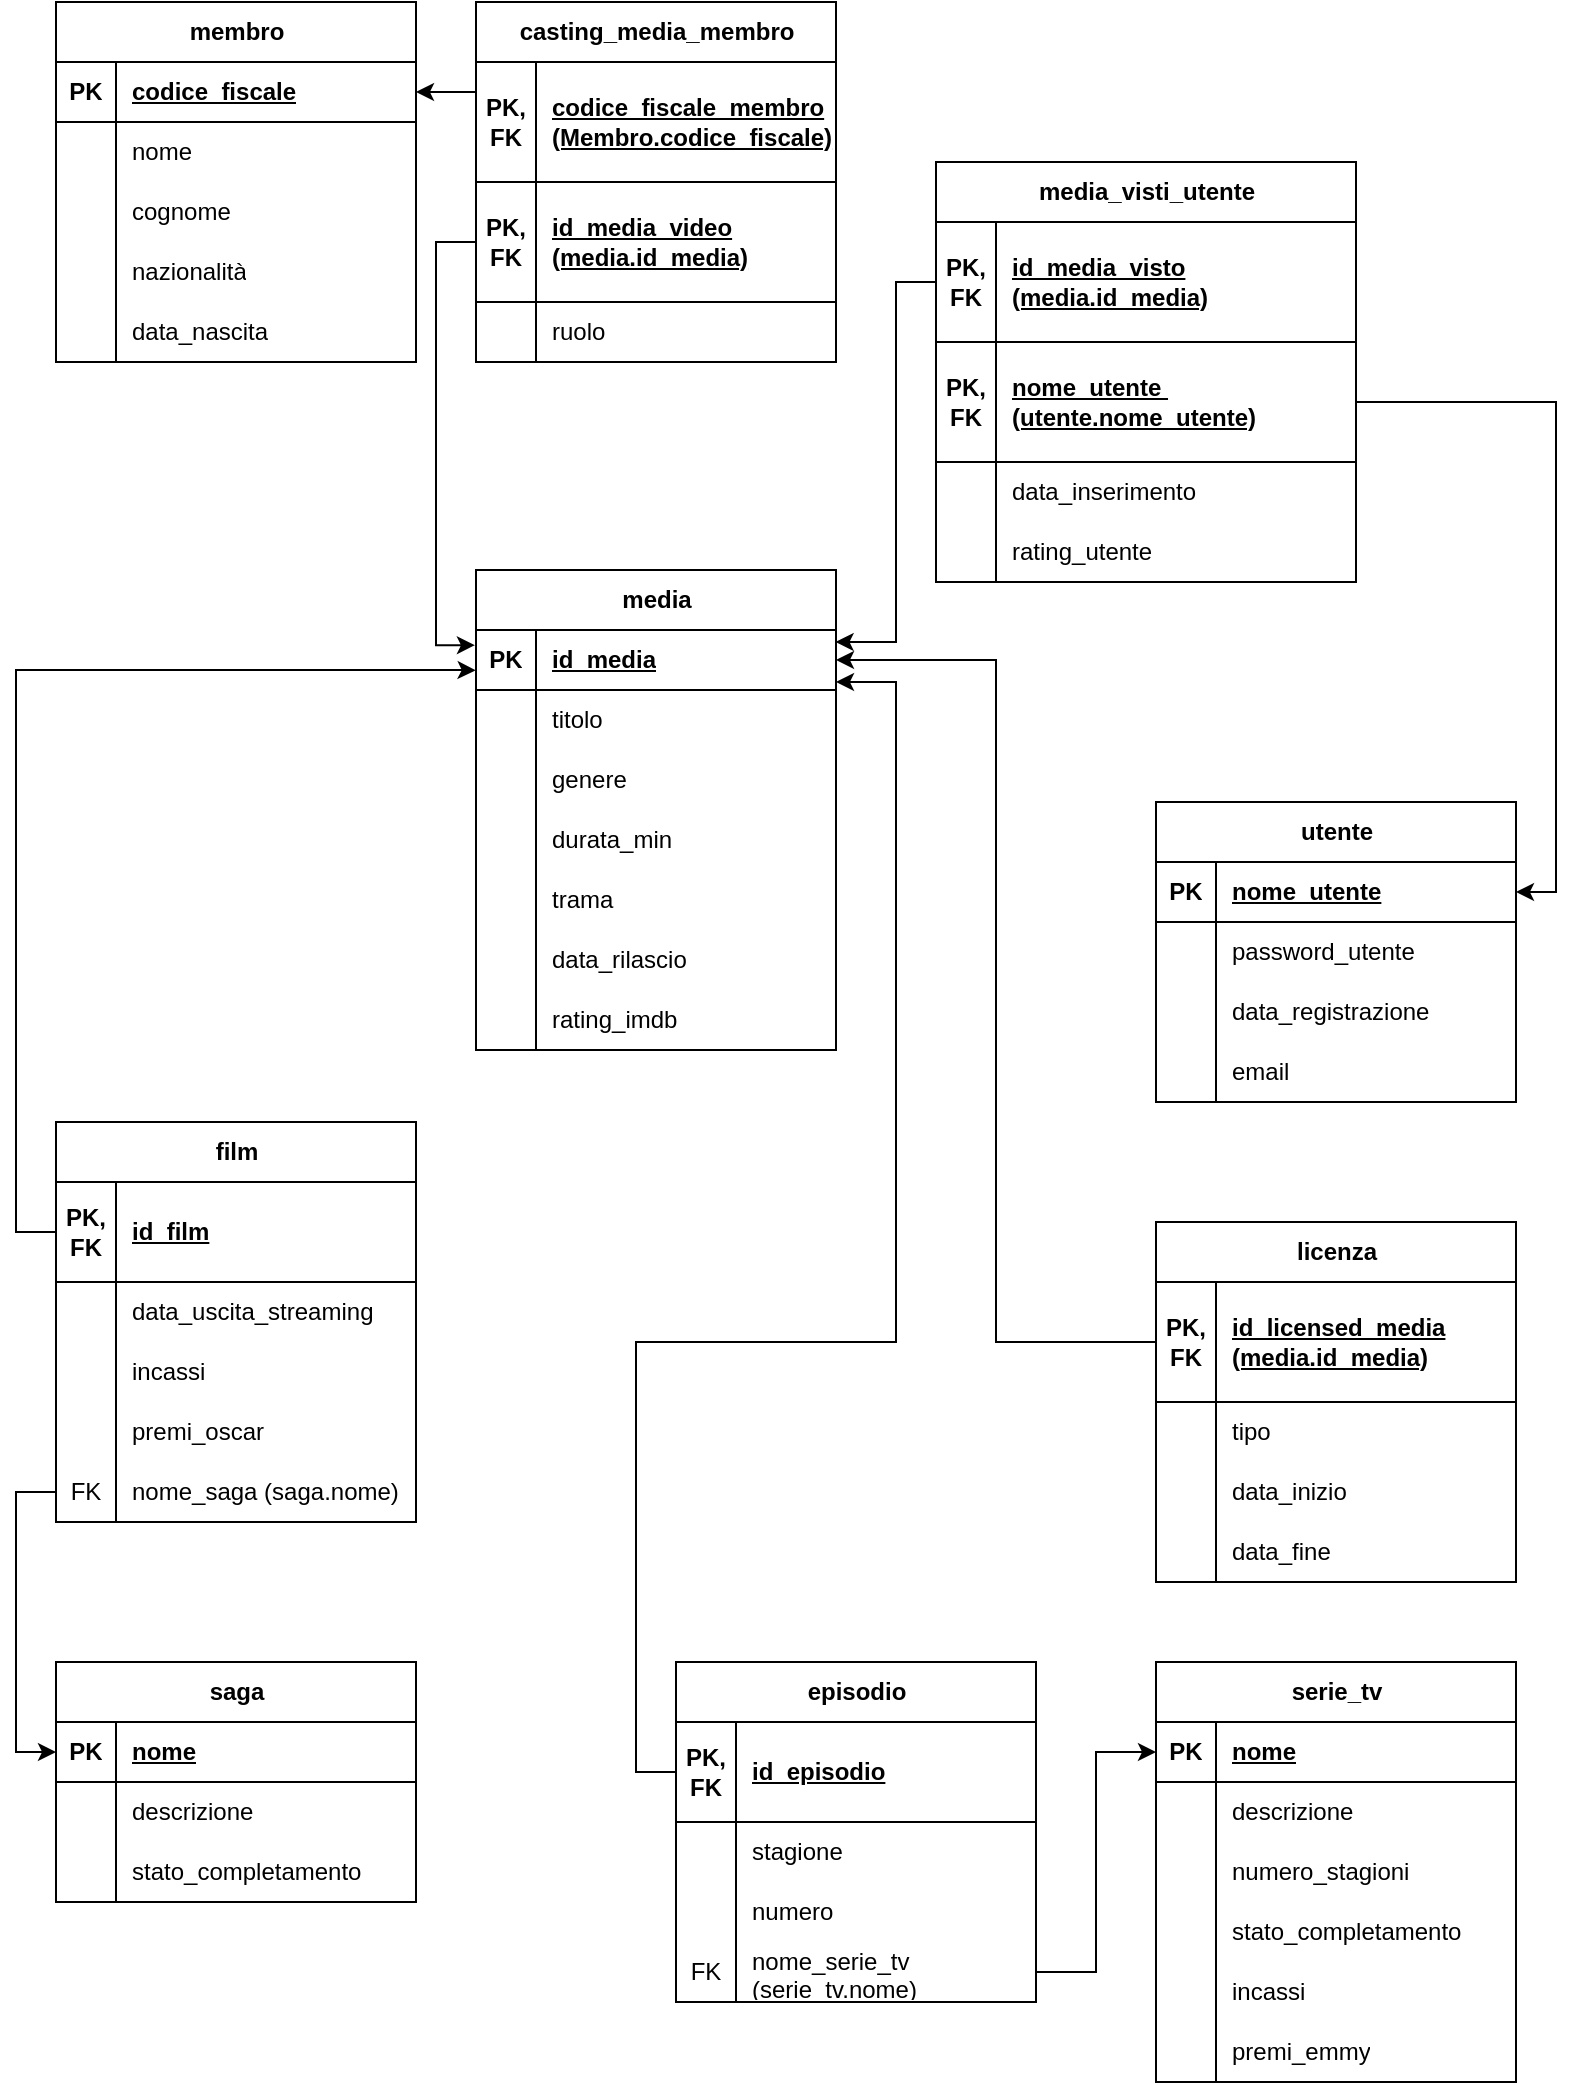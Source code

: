 <mxfile version="27.1.0">
  <diagram name="Pagina-1" id="Is1nwvi72sFFhb8NUbO_">
    <mxGraphModel dx="1599" dy="795" grid="1" gridSize="10" guides="1" tooltips="1" connect="1" arrows="1" fold="1" page="1" pageScale="1" pageWidth="827" pageHeight="1169" math="0" shadow="0">
      <root>
        <mxCell id="0" />
        <mxCell id="1" parent="0" />
        <mxCell id="gFpOx9tcEaJgVIVXLJ1f-7" value="saga" style="shape=table;startSize=30;container=1;collapsible=1;childLayout=tableLayout;fixedRows=1;rowLines=0;fontStyle=1;align=center;resizeLast=1;html=1;" parent="1" vertex="1">
          <mxGeometry x="40" y="840" width="180" height="120" as="geometry" />
        </mxCell>
        <mxCell id="gFpOx9tcEaJgVIVXLJ1f-8" value="" style="shape=tableRow;horizontal=0;startSize=0;swimlaneHead=0;swimlaneBody=0;fillColor=none;collapsible=0;dropTarget=0;points=[[0,0.5],[1,0.5]];portConstraint=eastwest;top=0;left=0;right=0;bottom=1;" parent="gFpOx9tcEaJgVIVXLJ1f-7" vertex="1">
          <mxGeometry y="30" width="180" height="30" as="geometry" />
        </mxCell>
        <mxCell id="gFpOx9tcEaJgVIVXLJ1f-9" value="PK" style="shape=partialRectangle;connectable=0;fillColor=none;top=0;left=0;bottom=0;right=0;fontStyle=1;overflow=hidden;whiteSpace=wrap;html=1;" parent="gFpOx9tcEaJgVIVXLJ1f-8" vertex="1">
          <mxGeometry width="30" height="30" as="geometry">
            <mxRectangle width="30" height="30" as="alternateBounds" />
          </mxGeometry>
        </mxCell>
        <mxCell id="gFpOx9tcEaJgVIVXLJ1f-10" value="nome" style="shape=partialRectangle;connectable=0;fillColor=none;top=0;left=0;bottom=0;right=0;align=left;spacingLeft=6;fontStyle=5;overflow=hidden;whiteSpace=wrap;html=1;" parent="gFpOx9tcEaJgVIVXLJ1f-8" vertex="1">
          <mxGeometry x="30" width="150" height="30" as="geometry">
            <mxRectangle width="150" height="30" as="alternateBounds" />
          </mxGeometry>
        </mxCell>
        <mxCell id="gFpOx9tcEaJgVIVXLJ1f-11" value="" style="shape=tableRow;horizontal=0;startSize=0;swimlaneHead=0;swimlaneBody=0;fillColor=none;collapsible=0;dropTarget=0;points=[[0,0.5],[1,0.5]];portConstraint=eastwest;top=0;left=0;right=0;bottom=0;" parent="gFpOx9tcEaJgVIVXLJ1f-7" vertex="1">
          <mxGeometry y="60" width="180" height="30" as="geometry" />
        </mxCell>
        <mxCell id="gFpOx9tcEaJgVIVXLJ1f-12" value="" style="shape=partialRectangle;connectable=0;fillColor=none;top=0;left=0;bottom=0;right=0;editable=1;overflow=hidden;whiteSpace=wrap;html=1;" parent="gFpOx9tcEaJgVIVXLJ1f-11" vertex="1">
          <mxGeometry width="30" height="30" as="geometry">
            <mxRectangle width="30" height="30" as="alternateBounds" />
          </mxGeometry>
        </mxCell>
        <mxCell id="gFpOx9tcEaJgVIVXLJ1f-13" value="descrizione" style="shape=partialRectangle;connectable=0;fillColor=none;top=0;left=0;bottom=0;right=0;align=left;spacingLeft=6;overflow=hidden;whiteSpace=wrap;html=1;" parent="gFpOx9tcEaJgVIVXLJ1f-11" vertex="1">
          <mxGeometry x="30" width="150" height="30" as="geometry">
            <mxRectangle width="150" height="30" as="alternateBounds" />
          </mxGeometry>
        </mxCell>
        <mxCell id="gFpOx9tcEaJgVIVXLJ1f-14" value="" style="shape=tableRow;horizontal=0;startSize=0;swimlaneHead=0;swimlaneBody=0;fillColor=none;collapsible=0;dropTarget=0;points=[[0,0.5],[1,0.5]];portConstraint=eastwest;top=0;left=0;right=0;bottom=0;" parent="gFpOx9tcEaJgVIVXLJ1f-7" vertex="1">
          <mxGeometry y="90" width="180" height="30" as="geometry" />
        </mxCell>
        <mxCell id="gFpOx9tcEaJgVIVXLJ1f-15" value="" style="shape=partialRectangle;connectable=0;fillColor=none;top=0;left=0;bottom=0;right=0;editable=1;overflow=hidden;whiteSpace=wrap;html=1;" parent="gFpOx9tcEaJgVIVXLJ1f-14" vertex="1">
          <mxGeometry width="30" height="30" as="geometry">
            <mxRectangle width="30" height="30" as="alternateBounds" />
          </mxGeometry>
        </mxCell>
        <mxCell id="gFpOx9tcEaJgVIVXLJ1f-16" value="stato_completamento" style="shape=partialRectangle;connectable=0;fillColor=none;top=0;left=0;bottom=0;right=0;align=left;spacingLeft=6;overflow=hidden;whiteSpace=wrap;html=1;" parent="gFpOx9tcEaJgVIVXLJ1f-14" vertex="1">
          <mxGeometry x="30" width="150" height="30" as="geometry">
            <mxRectangle width="150" height="30" as="alternateBounds" />
          </mxGeometry>
        </mxCell>
        <mxCell id="gFpOx9tcEaJgVIVXLJ1f-26" value="serie_tv" style="shape=table;startSize=30;container=1;collapsible=1;childLayout=tableLayout;fixedRows=1;rowLines=0;fontStyle=1;align=center;resizeLast=1;html=1;" parent="1" vertex="1">
          <mxGeometry x="590" y="840" width="180" height="210" as="geometry" />
        </mxCell>
        <mxCell id="gFpOx9tcEaJgVIVXLJ1f-27" value="" style="shape=tableRow;horizontal=0;startSize=0;swimlaneHead=0;swimlaneBody=0;fillColor=none;collapsible=0;dropTarget=0;points=[[0,0.5],[1,0.5]];portConstraint=eastwest;top=0;left=0;right=0;bottom=1;" parent="gFpOx9tcEaJgVIVXLJ1f-26" vertex="1">
          <mxGeometry y="30" width="180" height="30" as="geometry" />
        </mxCell>
        <mxCell id="gFpOx9tcEaJgVIVXLJ1f-28" value="PK" style="shape=partialRectangle;connectable=0;fillColor=none;top=0;left=0;bottom=0;right=0;fontStyle=1;overflow=hidden;whiteSpace=wrap;html=1;" parent="gFpOx9tcEaJgVIVXLJ1f-27" vertex="1">
          <mxGeometry width="30" height="30" as="geometry">
            <mxRectangle width="30" height="30" as="alternateBounds" />
          </mxGeometry>
        </mxCell>
        <mxCell id="gFpOx9tcEaJgVIVXLJ1f-29" value="nome" style="shape=partialRectangle;connectable=0;fillColor=none;top=0;left=0;bottom=0;right=0;align=left;spacingLeft=6;fontStyle=5;overflow=hidden;whiteSpace=wrap;html=1;" parent="gFpOx9tcEaJgVIVXLJ1f-27" vertex="1">
          <mxGeometry x="30" width="150" height="30" as="geometry">
            <mxRectangle width="150" height="30" as="alternateBounds" />
          </mxGeometry>
        </mxCell>
        <mxCell id="gFpOx9tcEaJgVIVXLJ1f-30" value="" style="shape=tableRow;horizontal=0;startSize=0;swimlaneHead=0;swimlaneBody=0;fillColor=none;collapsible=0;dropTarget=0;points=[[0,0.5],[1,0.5]];portConstraint=eastwest;top=0;left=0;right=0;bottom=0;" parent="gFpOx9tcEaJgVIVXLJ1f-26" vertex="1">
          <mxGeometry y="60" width="180" height="30" as="geometry" />
        </mxCell>
        <mxCell id="gFpOx9tcEaJgVIVXLJ1f-31" value="" style="shape=partialRectangle;connectable=0;fillColor=none;top=0;left=0;bottom=0;right=0;editable=1;overflow=hidden;whiteSpace=wrap;html=1;" parent="gFpOx9tcEaJgVIVXLJ1f-30" vertex="1">
          <mxGeometry width="30" height="30" as="geometry">
            <mxRectangle width="30" height="30" as="alternateBounds" />
          </mxGeometry>
        </mxCell>
        <mxCell id="gFpOx9tcEaJgVIVXLJ1f-32" value="descrizione" style="shape=partialRectangle;connectable=0;fillColor=none;top=0;left=0;bottom=0;right=0;align=left;spacingLeft=6;overflow=hidden;whiteSpace=wrap;html=1;" parent="gFpOx9tcEaJgVIVXLJ1f-30" vertex="1">
          <mxGeometry x="30" width="150" height="30" as="geometry">
            <mxRectangle width="150" height="30" as="alternateBounds" />
          </mxGeometry>
        </mxCell>
        <mxCell id="gFpOx9tcEaJgVIVXLJ1f-33" value="" style="shape=tableRow;horizontal=0;startSize=0;swimlaneHead=0;swimlaneBody=0;fillColor=none;collapsible=0;dropTarget=0;points=[[0,0.5],[1,0.5]];portConstraint=eastwest;top=0;left=0;right=0;bottom=0;" parent="gFpOx9tcEaJgVIVXLJ1f-26" vertex="1">
          <mxGeometry y="90" width="180" height="30" as="geometry" />
        </mxCell>
        <mxCell id="gFpOx9tcEaJgVIVXLJ1f-34" value="" style="shape=partialRectangle;connectable=0;fillColor=none;top=0;left=0;bottom=0;right=0;editable=1;overflow=hidden;whiteSpace=wrap;html=1;" parent="gFpOx9tcEaJgVIVXLJ1f-33" vertex="1">
          <mxGeometry width="30" height="30" as="geometry">
            <mxRectangle width="30" height="30" as="alternateBounds" />
          </mxGeometry>
        </mxCell>
        <mxCell id="gFpOx9tcEaJgVIVXLJ1f-35" value="numero_stagioni" style="shape=partialRectangle;connectable=0;fillColor=none;top=0;left=0;bottom=0;right=0;align=left;spacingLeft=6;overflow=hidden;whiteSpace=wrap;html=1;" parent="gFpOx9tcEaJgVIVXLJ1f-33" vertex="1">
          <mxGeometry x="30" width="150" height="30" as="geometry">
            <mxRectangle width="150" height="30" as="alternateBounds" />
          </mxGeometry>
        </mxCell>
        <mxCell id="gFpOx9tcEaJgVIVXLJ1f-36" value="" style="shape=tableRow;horizontal=0;startSize=0;swimlaneHead=0;swimlaneBody=0;fillColor=none;collapsible=0;dropTarget=0;points=[[0,0.5],[1,0.5]];portConstraint=eastwest;top=0;left=0;right=0;bottom=0;" parent="gFpOx9tcEaJgVIVXLJ1f-26" vertex="1">
          <mxGeometry y="120" width="180" height="30" as="geometry" />
        </mxCell>
        <mxCell id="gFpOx9tcEaJgVIVXLJ1f-37" value="" style="shape=partialRectangle;connectable=0;fillColor=none;top=0;left=0;bottom=0;right=0;editable=1;overflow=hidden;whiteSpace=wrap;html=1;" parent="gFpOx9tcEaJgVIVXLJ1f-36" vertex="1">
          <mxGeometry width="30" height="30" as="geometry">
            <mxRectangle width="30" height="30" as="alternateBounds" />
          </mxGeometry>
        </mxCell>
        <mxCell id="gFpOx9tcEaJgVIVXLJ1f-38" value="stato_completamento" style="shape=partialRectangle;connectable=0;fillColor=none;top=0;left=0;bottom=0;right=0;align=left;spacingLeft=6;overflow=hidden;whiteSpace=wrap;html=1;" parent="gFpOx9tcEaJgVIVXLJ1f-36" vertex="1">
          <mxGeometry x="30" width="150" height="30" as="geometry">
            <mxRectangle width="150" height="30" as="alternateBounds" />
          </mxGeometry>
        </mxCell>
        <mxCell id="gFpOx9tcEaJgVIVXLJ1f-42" value="" style="shape=tableRow;horizontal=0;startSize=0;swimlaneHead=0;swimlaneBody=0;fillColor=none;collapsible=0;dropTarget=0;points=[[0,0.5],[1,0.5]];portConstraint=eastwest;top=0;left=0;right=0;bottom=0;" parent="gFpOx9tcEaJgVIVXLJ1f-26" vertex="1">
          <mxGeometry y="150" width="180" height="30" as="geometry" />
        </mxCell>
        <mxCell id="gFpOx9tcEaJgVIVXLJ1f-43" value="" style="shape=partialRectangle;connectable=0;fillColor=none;top=0;left=0;bottom=0;right=0;editable=1;overflow=hidden;whiteSpace=wrap;html=1;" parent="gFpOx9tcEaJgVIVXLJ1f-42" vertex="1">
          <mxGeometry width="30" height="30" as="geometry">
            <mxRectangle width="30" height="30" as="alternateBounds" />
          </mxGeometry>
        </mxCell>
        <mxCell id="gFpOx9tcEaJgVIVXLJ1f-44" value="incassi" style="shape=partialRectangle;connectable=0;fillColor=none;top=0;left=0;bottom=0;right=0;align=left;spacingLeft=6;overflow=hidden;whiteSpace=wrap;html=1;" parent="gFpOx9tcEaJgVIVXLJ1f-42" vertex="1">
          <mxGeometry x="30" width="150" height="30" as="geometry">
            <mxRectangle width="150" height="30" as="alternateBounds" />
          </mxGeometry>
        </mxCell>
        <mxCell id="gFpOx9tcEaJgVIVXLJ1f-45" value="" style="shape=tableRow;horizontal=0;startSize=0;swimlaneHead=0;swimlaneBody=0;fillColor=none;collapsible=0;dropTarget=0;points=[[0,0.5],[1,0.5]];portConstraint=eastwest;top=0;left=0;right=0;bottom=0;" parent="gFpOx9tcEaJgVIVXLJ1f-26" vertex="1">
          <mxGeometry y="180" width="180" height="30" as="geometry" />
        </mxCell>
        <mxCell id="gFpOx9tcEaJgVIVXLJ1f-46" value="" style="shape=partialRectangle;connectable=0;fillColor=none;top=0;left=0;bottom=0;right=0;editable=1;overflow=hidden;whiteSpace=wrap;html=1;" parent="gFpOx9tcEaJgVIVXLJ1f-45" vertex="1">
          <mxGeometry width="30" height="30" as="geometry">
            <mxRectangle width="30" height="30" as="alternateBounds" />
          </mxGeometry>
        </mxCell>
        <mxCell id="gFpOx9tcEaJgVIVXLJ1f-47" value="premi_emmy" style="shape=partialRectangle;connectable=0;fillColor=none;top=0;left=0;bottom=0;right=0;align=left;spacingLeft=6;overflow=hidden;whiteSpace=wrap;html=1;" parent="gFpOx9tcEaJgVIVXLJ1f-45" vertex="1">
          <mxGeometry x="30" width="150" height="30" as="geometry">
            <mxRectangle width="150" height="30" as="alternateBounds" />
          </mxGeometry>
        </mxCell>
        <mxCell id="gFpOx9tcEaJgVIVXLJ1f-48" value="film" style="shape=table;startSize=30;container=1;collapsible=1;childLayout=tableLayout;fixedRows=1;rowLines=0;fontStyle=1;align=center;resizeLast=1;html=1;" parent="1" vertex="1">
          <mxGeometry x="40" y="570" width="180" height="200" as="geometry" />
        </mxCell>
        <mxCell id="gFpOx9tcEaJgVIVXLJ1f-49" value="" style="shape=tableRow;horizontal=0;startSize=0;swimlaneHead=0;swimlaneBody=0;fillColor=none;collapsible=0;dropTarget=0;points=[[0,0.5],[1,0.5]];portConstraint=eastwest;top=0;left=0;right=0;bottom=1;" parent="gFpOx9tcEaJgVIVXLJ1f-48" vertex="1">
          <mxGeometry y="30" width="180" height="50" as="geometry" />
        </mxCell>
        <mxCell id="gFpOx9tcEaJgVIVXLJ1f-50" value="&lt;div&gt;PK,&lt;/div&gt;&lt;div&gt;FK&lt;/div&gt;" style="shape=partialRectangle;connectable=0;fillColor=none;top=0;left=0;bottom=0;right=0;fontStyle=1;overflow=hidden;whiteSpace=wrap;html=1;" parent="gFpOx9tcEaJgVIVXLJ1f-49" vertex="1">
          <mxGeometry width="30" height="50" as="geometry">
            <mxRectangle width="30" height="50" as="alternateBounds" />
          </mxGeometry>
        </mxCell>
        <mxCell id="gFpOx9tcEaJgVIVXLJ1f-51" value="id_film" style="shape=partialRectangle;connectable=0;fillColor=none;top=0;left=0;bottom=0;right=0;align=left;spacingLeft=6;fontStyle=5;overflow=hidden;whiteSpace=wrap;html=1;" parent="gFpOx9tcEaJgVIVXLJ1f-49" vertex="1">
          <mxGeometry x="30" width="150" height="50" as="geometry">
            <mxRectangle width="150" height="50" as="alternateBounds" />
          </mxGeometry>
        </mxCell>
        <mxCell id="gFpOx9tcEaJgVIVXLJ1f-70" value="" style="shape=tableRow;horizontal=0;startSize=0;swimlaneHead=0;swimlaneBody=0;fillColor=none;collapsible=0;dropTarget=0;points=[[0,0.5],[1,0.5]];portConstraint=eastwest;top=0;left=0;right=0;bottom=0;" parent="gFpOx9tcEaJgVIVXLJ1f-48" vertex="1">
          <mxGeometry y="80" width="180" height="30" as="geometry" />
        </mxCell>
        <mxCell id="gFpOx9tcEaJgVIVXLJ1f-71" value="" style="shape=partialRectangle;connectable=0;fillColor=none;top=0;left=0;bottom=0;right=0;editable=1;overflow=hidden;whiteSpace=wrap;html=1;" parent="gFpOx9tcEaJgVIVXLJ1f-70" vertex="1">
          <mxGeometry width="30" height="30" as="geometry">
            <mxRectangle width="30" height="30" as="alternateBounds" />
          </mxGeometry>
        </mxCell>
        <mxCell id="gFpOx9tcEaJgVIVXLJ1f-72" value="data_uscita_streaming" style="shape=partialRectangle;connectable=0;fillColor=none;top=0;left=0;bottom=0;right=0;align=left;spacingLeft=6;overflow=hidden;whiteSpace=wrap;html=1;" parent="gFpOx9tcEaJgVIVXLJ1f-70" vertex="1">
          <mxGeometry x="30" width="150" height="30" as="geometry">
            <mxRectangle width="150" height="30" as="alternateBounds" />
          </mxGeometry>
        </mxCell>
        <mxCell id="gFpOx9tcEaJgVIVXLJ1f-73" value="" style="shape=tableRow;horizontal=0;startSize=0;swimlaneHead=0;swimlaneBody=0;fillColor=none;collapsible=0;dropTarget=0;points=[[0,0.5],[1,0.5]];portConstraint=eastwest;top=0;left=0;right=0;bottom=0;" parent="gFpOx9tcEaJgVIVXLJ1f-48" vertex="1">
          <mxGeometry y="110" width="180" height="30" as="geometry" />
        </mxCell>
        <mxCell id="gFpOx9tcEaJgVIVXLJ1f-74" value="" style="shape=partialRectangle;connectable=0;fillColor=none;top=0;left=0;bottom=0;right=0;editable=1;overflow=hidden;whiteSpace=wrap;html=1;" parent="gFpOx9tcEaJgVIVXLJ1f-73" vertex="1">
          <mxGeometry width="30" height="30" as="geometry">
            <mxRectangle width="30" height="30" as="alternateBounds" />
          </mxGeometry>
        </mxCell>
        <mxCell id="gFpOx9tcEaJgVIVXLJ1f-75" value="incassi" style="shape=partialRectangle;connectable=0;fillColor=none;top=0;left=0;bottom=0;right=0;align=left;spacingLeft=6;overflow=hidden;whiteSpace=wrap;html=1;" parent="gFpOx9tcEaJgVIVXLJ1f-73" vertex="1">
          <mxGeometry x="30" width="150" height="30" as="geometry">
            <mxRectangle width="150" height="30" as="alternateBounds" />
          </mxGeometry>
        </mxCell>
        <mxCell id="gFpOx9tcEaJgVIVXLJ1f-76" value="" style="shape=tableRow;horizontal=0;startSize=0;swimlaneHead=0;swimlaneBody=0;fillColor=none;collapsible=0;dropTarget=0;points=[[0,0.5],[1,0.5]];portConstraint=eastwest;top=0;left=0;right=0;bottom=0;" parent="gFpOx9tcEaJgVIVXLJ1f-48" vertex="1">
          <mxGeometry y="140" width="180" height="30" as="geometry" />
        </mxCell>
        <mxCell id="gFpOx9tcEaJgVIVXLJ1f-77" value="" style="shape=partialRectangle;connectable=0;fillColor=none;top=0;left=0;bottom=0;right=0;editable=1;overflow=hidden;whiteSpace=wrap;html=1;" parent="gFpOx9tcEaJgVIVXLJ1f-76" vertex="1">
          <mxGeometry width="30" height="30" as="geometry">
            <mxRectangle width="30" height="30" as="alternateBounds" />
          </mxGeometry>
        </mxCell>
        <mxCell id="gFpOx9tcEaJgVIVXLJ1f-78" value="premi_oscar" style="shape=partialRectangle;connectable=0;fillColor=none;top=0;left=0;bottom=0;right=0;align=left;spacingLeft=6;overflow=hidden;whiteSpace=wrap;html=1;" parent="gFpOx9tcEaJgVIVXLJ1f-76" vertex="1">
          <mxGeometry x="30" width="150" height="30" as="geometry">
            <mxRectangle width="150" height="30" as="alternateBounds" />
          </mxGeometry>
        </mxCell>
        <mxCell id="gFpOx9tcEaJgVIVXLJ1f-143" style="shape=tableRow;horizontal=0;startSize=0;swimlaneHead=0;swimlaneBody=0;fillColor=none;collapsible=0;dropTarget=0;points=[[0,0.5],[1,0.5]];portConstraint=eastwest;top=0;left=0;right=0;bottom=0;" parent="gFpOx9tcEaJgVIVXLJ1f-48" vertex="1">
          <mxGeometry y="170" width="180" height="30" as="geometry" />
        </mxCell>
        <mxCell id="gFpOx9tcEaJgVIVXLJ1f-144" value="FK" style="shape=partialRectangle;connectable=0;fillColor=none;top=0;left=0;bottom=0;right=0;editable=1;overflow=hidden;whiteSpace=wrap;html=1;" parent="gFpOx9tcEaJgVIVXLJ1f-143" vertex="1">
          <mxGeometry width="30" height="30" as="geometry">
            <mxRectangle width="30" height="30" as="alternateBounds" />
          </mxGeometry>
        </mxCell>
        <mxCell id="gFpOx9tcEaJgVIVXLJ1f-145" value="nome_saga (saga.nome)" style="shape=partialRectangle;connectable=0;fillColor=none;top=0;left=0;bottom=0;right=0;align=left;spacingLeft=6;overflow=hidden;whiteSpace=wrap;html=1;" parent="gFpOx9tcEaJgVIVXLJ1f-143" vertex="1">
          <mxGeometry x="30" width="150" height="30" as="geometry">
            <mxRectangle width="150" height="30" as="alternateBounds" />
          </mxGeometry>
        </mxCell>
        <mxCell id="gFpOx9tcEaJgVIVXLJ1f-79" value="episodio" style="shape=table;startSize=30;container=1;collapsible=1;childLayout=tableLayout;fixedRows=1;rowLines=0;fontStyle=1;align=center;resizeLast=1;html=1;" parent="1" vertex="1">
          <mxGeometry x="350" y="840" width="180" height="170" as="geometry" />
        </mxCell>
        <mxCell id="gFpOx9tcEaJgVIVXLJ1f-80" value="" style="shape=tableRow;horizontal=0;startSize=0;swimlaneHead=0;swimlaneBody=0;fillColor=none;collapsible=0;dropTarget=0;points=[[0,0.5],[1,0.5]];portConstraint=eastwest;top=0;left=0;right=0;bottom=1;" parent="gFpOx9tcEaJgVIVXLJ1f-79" vertex="1">
          <mxGeometry y="30" width="180" height="50" as="geometry" />
        </mxCell>
        <mxCell id="gFpOx9tcEaJgVIVXLJ1f-81" value="&lt;div&gt;PK,&lt;/div&gt;&lt;div&gt;FK&lt;/div&gt;" style="shape=partialRectangle;connectable=0;fillColor=none;top=0;left=0;bottom=0;right=0;fontStyle=1;overflow=hidden;whiteSpace=wrap;html=1;" parent="gFpOx9tcEaJgVIVXLJ1f-80" vertex="1">
          <mxGeometry width="30" height="50" as="geometry">
            <mxRectangle width="30" height="50" as="alternateBounds" />
          </mxGeometry>
        </mxCell>
        <mxCell id="gFpOx9tcEaJgVIVXLJ1f-82" value="id_episodio" style="shape=partialRectangle;connectable=0;fillColor=none;top=0;left=0;bottom=0;right=0;align=left;spacingLeft=6;fontStyle=5;overflow=hidden;whiteSpace=wrap;html=1;" parent="gFpOx9tcEaJgVIVXLJ1f-80" vertex="1">
          <mxGeometry x="30" width="150" height="50" as="geometry">
            <mxRectangle width="150" height="50" as="alternateBounds" />
          </mxGeometry>
        </mxCell>
        <mxCell id="gFpOx9tcEaJgVIVXLJ1f-101" value="" style="shape=tableRow;horizontal=0;startSize=0;swimlaneHead=0;swimlaneBody=0;fillColor=none;collapsible=0;dropTarget=0;points=[[0,0.5],[1,0.5]];portConstraint=eastwest;top=0;left=0;right=0;bottom=0;" parent="gFpOx9tcEaJgVIVXLJ1f-79" vertex="1">
          <mxGeometry y="80" width="180" height="30" as="geometry" />
        </mxCell>
        <mxCell id="gFpOx9tcEaJgVIVXLJ1f-102" value="" style="shape=partialRectangle;connectable=0;fillColor=none;top=0;left=0;bottom=0;right=0;editable=1;overflow=hidden;whiteSpace=wrap;html=1;" parent="gFpOx9tcEaJgVIVXLJ1f-101" vertex="1">
          <mxGeometry width="30" height="30" as="geometry">
            <mxRectangle width="30" height="30" as="alternateBounds" />
          </mxGeometry>
        </mxCell>
        <mxCell id="gFpOx9tcEaJgVIVXLJ1f-103" value="stagione" style="shape=partialRectangle;connectable=0;fillColor=none;top=0;left=0;bottom=0;right=0;align=left;spacingLeft=6;overflow=hidden;whiteSpace=wrap;html=1;" parent="gFpOx9tcEaJgVIVXLJ1f-101" vertex="1">
          <mxGeometry x="30" width="150" height="30" as="geometry">
            <mxRectangle width="150" height="30" as="alternateBounds" />
          </mxGeometry>
        </mxCell>
        <mxCell id="gFpOx9tcEaJgVIVXLJ1f-104" value="" style="shape=tableRow;horizontal=0;startSize=0;swimlaneHead=0;swimlaneBody=0;fillColor=none;collapsible=0;dropTarget=0;points=[[0,0.5],[1,0.5]];portConstraint=eastwest;top=0;left=0;right=0;bottom=0;" parent="gFpOx9tcEaJgVIVXLJ1f-79" vertex="1">
          <mxGeometry y="110" width="180" height="30" as="geometry" />
        </mxCell>
        <mxCell id="gFpOx9tcEaJgVIVXLJ1f-105" value="" style="shape=partialRectangle;connectable=0;fillColor=none;top=0;left=0;bottom=0;right=0;editable=1;overflow=hidden;whiteSpace=wrap;html=1;" parent="gFpOx9tcEaJgVIVXLJ1f-104" vertex="1">
          <mxGeometry width="30" height="30" as="geometry">
            <mxRectangle width="30" height="30" as="alternateBounds" />
          </mxGeometry>
        </mxCell>
        <mxCell id="gFpOx9tcEaJgVIVXLJ1f-106" value="numero" style="shape=partialRectangle;connectable=0;fillColor=none;top=0;left=0;bottom=0;right=0;align=left;spacingLeft=6;overflow=hidden;whiteSpace=wrap;html=1;" parent="gFpOx9tcEaJgVIVXLJ1f-104" vertex="1">
          <mxGeometry x="30" width="150" height="30" as="geometry">
            <mxRectangle width="150" height="30" as="alternateBounds" />
          </mxGeometry>
        </mxCell>
        <mxCell id="gFpOx9tcEaJgVIVXLJ1f-107" value="" style="shape=tableRow;horizontal=0;startSize=0;swimlaneHead=0;swimlaneBody=0;fillColor=none;collapsible=0;dropTarget=0;points=[[0,0.5],[1,0.5]];portConstraint=eastwest;top=0;left=0;right=0;bottom=0;" parent="gFpOx9tcEaJgVIVXLJ1f-79" vertex="1">
          <mxGeometry y="140" width="180" height="30" as="geometry" />
        </mxCell>
        <mxCell id="gFpOx9tcEaJgVIVXLJ1f-108" value="FK" style="shape=partialRectangle;connectable=0;fillColor=none;top=0;left=0;bottom=0;right=0;editable=1;overflow=hidden;whiteSpace=wrap;html=1;" parent="gFpOx9tcEaJgVIVXLJ1f-107" vertex="1">
          <mxGeometry width="30" height="30" as="geometry">
            <mxRectangle width="30" height="30" as="alternateBounds" />
          </mxGeometry>
        </mxCell>
        <mxCell id="gFpOx9tcEaJgVIVXLJ1f-109" value="nome_serie_tv (serie_tv.nome)" style="shape=partialRectangle;connectable=0;fillColor=none;top=0;left=0;bottom=0;right=0;align=left;spacingLeft=6;overflow=hidden;whiteSpace=wrap;html=1;" parent="gFpOx9tcEaJgVIVXLJ1f-107" vertex="1">
          <mxGeometry x="30" width="150" height="30" as="geometry">
            <mxRectangle width="150" height="30" as="alternateBounds" />
          </mxGeometry>
        </mxCell>
        <mxCell id="gFpOx9tcEaJgVIVXLJ1f-146" value="membro" style="shape=table;startSize=30;container=1;collapsible=1;childLayout=tableLayout;fixedRows=1;rowLines=0;fontStyle=1;align=center;resizeLast=1;html=1;" parent="1" vertex="1">
          <mxGeometry x="40" y="10" width="180" height="180" as="geometry" />
        </mxCell>
        <mxCell id="gFpOx9tcEaJgVIVXLJ1f-147" value="" style="shape=tableRow;horizontal=0;startSize=0;swimlaneHead=0;swimlaneBody=0;fillColor=none;collapsible=0;dropTarget=0;points=[[0,0.5],[1,0.5]];portConstraint=eastwest;top=0;left=0;right=0;bottom=1;" parent="gFpOx9tcEaJgVIVXLJ1f-146" vertex="1">
          <mxGeometry y="30" width="180" height="30" as="geometry" />
        </mxCell>
        <mxCell id="gFpOx9tcEaJgVIVXLJ1f-148" value="PK" style="shape=partialRectangle;connectable=0;fillColor=none;top=0;left=0;bottom=0;right=0;fontStyle=1;overflow=hidden;whiteSpace=wrap;html=1;" parent="gFpOx9tcEaJgVIVXLJ1f-147" vertex="1">
          <mxGeometry width="30" height="30" as="geometry">
            <mxRectangle width="30" height="30" as="alternateBounds" />
          </mxGeometry>
        </mxCell>
        <mxCell id="gFpOx9tcEaJgVIVXLJ1f-149" value="codice_fiscale" style="shape=partialRectangle;connectable=0;fillColor=none;top=0;left=0;bottom=0;right=0;align=left;spacingLeft=6;fontStyle=5;overflow=hidden;whiteSpace=wrap;html=1;" parent="gFpOx9tcEaJgVIVXLJ1f-147" vertex="1">
          <mxGeometry x="30" width="150" height="30" as="geometry">
            <mxRectangle width="150" height="30" as="alternateBounds" />
          </mxGeometry>
        </mxCell>
        <mxCell id="gFpOx9tcEaJgVIVXLJ1f-150" value="" style="shape=tableRow;horizontal=0;startSize=0;swimlaneHead=0;swimlaneBody=0;fillColor=none;collapsible=0;dropTarget=0;points=[[0,0.5],[1,0.5]];portConstraint=eastwest;top=0;left=0;right=0;bottom=0;" parent="gFpOx9tcEaJgVIVXLJ1f-146" vertex="1">
          <mxGeometry y="60" width="180" height="30" as="geometry" />
        </mxCell>
        <mxCell id="gFpOx9tcEaJgVIVXLJ1f-151" value="" style="shape=partialRectangle;connectable=0;fillColor=none;top=0;left=0;bottom=0;right=0;editable=1;overflow=hidden;whiteSpace=wrap;html=1;" parent="gFpOx9tcEaJgVIVXLJ1f-150" vertex="1">
          <mxGeometry width="30" height="30" as="geometry">
            <mxRectangle width="30" height="30" as="alternateBounds" />
          </mxGeometry>
        </mxCell>
        <mxCell id="gFpOx9tcEaJgVIVXLJ1f-152" value="nome" style="shape=partialRectangle;connectable=0;fillColor=none;top=0;left=0;bottom=0;right=0;align=left;spacingLeft=6;overflow=hidden;whiteSpace=wrap;html=1;" parent="gFpOx9tcEaJgVIVXLJ1f-150" vertex="1">
          <mxGeometry x="30" width="150" height="30" as="geometry">
            <mxRectangle width="150" height="30" as="alternateBounds" />
          </mxGeometry>
        </mxCell>
        <mxCell id="gFpOx9tcEaJgVIVXLJ1f-153" value="" style="shape=tableRow;horizontal=0;startSize=0;swimlaneHead=0;swimlaneBody=0;fillColor=none;collapsible=0;dropTarget=0;points=[[0,0.5],[1,0.5]];portConstraint=eastwest;top=0;left=0;right=0;bottom=0;" parent="gFpOx9tcEaJgVIVXLJ1f-146" vertex="1">
          <mxGeometry y="90" width="180" height="30" as="geometry" />
        </mxCell>
        <mxCell id="gFpOx9tcEaJgVIVXLJ1f-154" value="" style="shape=partialRectangle;connectable=0;fillColor=none;top=0;left=0;bottom=0;right=0;editable=1;overflow=hidden;whiteSpace=wrap;html=1;" parent="gFpOx9tcEaJgVIVXLJ1f-153" vertex="1">
          <mxGeometry width="30" height="30" as="geometry">
            <mxRectangle width="30" height="30" as="alternateBounds" />
          </mxGeometry>
        </mxCell>
        <mxCell id="gFpOx9tcEaJgVIVXLJ1f-155" value="cognome" style="shape=partialRectangle;connectable=0;fillColor=none;top=0;left=0;bottom=0;right=0;align=left;spacingLeft=6;overflow=hidden;whiteSpace=wrap;html=1;" parent="gFpOx9tcEaJgVIVXLJ1f-153" vertex="1">
          <mxGeometry x="30" width="150" height="30" as="geometry">
            <mxRectangle width="150" height="30" as="alternateBounds" />
          </mxGeometry>
        </mxCell>
        <mxCell id="gFpOx9tcEaJgVIVXLJ1f-156" value="" style="shape=tableRow;horizontal=0;startSize=0;swimlaneHead=0;swimlaneBody=0;fillColor=none;collapsible=0;dropTarget=0;points=[[0,0.5],[1,0.5]];portConstraint=eastwest;top=0;left=0;right=0;bottom=0;" parent="gFpOx9tcEaJgVIVXLJ1f-146" vertex="1">
          <mxGeometry y="120" width="180" height="30" as="geometry" />
        </mxCell>
        <mxCell id="gFpOx9tcEaJgVIVXLJ1f-157" value="" style="shape=partialRectangle;connectable=0;fillColor=none;top=0;left=0;bottom=0;right=0;editable=1;overflow=hidden;whiteSpace=wrap;html=1;" parent="gFpOx9tcEaJgVIVXLJ1f-156" vertex="1">
          <mxGeometry width="30" height="30" as="geometry">
            <mxRectangle width="30" height="30" as="alternateBounds" />
          </mxGeometry>
        </mxCell>
        <mxCell id="gFpOx9tcEaJgVIVXLJ1f-158" value="nazionalità" style="shape=partialRectangle;connectable=0;fillColor=none;top=0;left=0;bottom=0;right=0;align=left;spacingLeft=6;overflow=hidden;whiteSpace=wrap;html=1;" parent="gFpOx9tcEaJgVIVXLJ1f-156" vertex="1">
          <mxGeometry x="30" width="150" height="30" as="geometry">
            <mxRectangle width="150" height="30" as="alternateBounds" />
          </mxGeometry>
        </mxCell>
        <mxCell id="gFpOx9tcEaJgVIVXLJ1f-159" value="" style="shape=tableRow;horizontal=0;startSize=0;swimlaneHead=0;swimlaneBody=0;fillColor=none;collapsible=0;dropTarget=0;points=[[0,0.5],[1,0.5]];portConstraint=eastwest;top=0;left=0;right=0;bottom=0;" parent="gFpOx9tcEaJgVIVXLJ1f-146" vertex="1">
          <mxGeometry y="150" width="180" height="30" as="geometry" />
        </mxCell>
        <mxCell id="gFpOx9tcEaJgVIVXLJ1f-160" value="" style="shape=partialRectangle;connectable=0;fillColor=none;top=0;left=0;bottom=0;right=0;editable=1;overflow=hidden;whiteSpace=wrap;html=1;" parent="gFpOx9tcEaJgVIVXLJ1f-159" vertex="1">
          <mxGeometry width="30" height="30" as="geometry">
            <mxRectangle width="30" height="30" as="alternateBounds" />
          </mxGeometry>
        </mxCell>
        <mxCell id="gFpOx9tcEaJgVIVXLJ1f-161" value="data_nascita" style="shape=partialRectangle;connectable=0;fillColor=none;top=0;left=0;bottom=0;right=0;align=left;spacingLeft=6;overflow=hidden;whiteSpace=wrap;html=1;" parent="gFpOx9tcEaJgVIVXLJ1f-159" vertex="1">
          <mxGeometry x="30" width="150" height="30" as="geometry">
            <mxRectangle width="150" height="30" as="alternateBounds" />
          </mxGeometry>
        </mxCell>
        <mxCell id="gFpOx9tcEaJgVIVXLJ1f-165" value="casting_media_membro" style="shape=table;startSize=30;container=1;collapsible=1;childLayout=tableLayout;fixedRows=1;rowLines=0;fontStyle=1;align=center;resizeLast=1;html=1;" parent="1" vertex="1">
          <mxGeometry x="250" y="10" width="180" height="180" as="geometry" />
        </mxCell>
        <mxCell id="gFpOx9tcEaJgVIVXLJ1f-181" value="" style="shape=tableRow;horizontal=0;startSize=0;swimlaneHead=0;swimlaneBody=0;fillColor=none;collapsible=0;dropTarget=0;points=[[0,0.5],[1,0.5]];portConstraint=eastwest;top=0;left=0;right=0;bottom=1;" parent="gFpOx9tcEaJgVIVXLJ1f-165" vertex="1">
          <mxGeometry y="30" width="180" height="60" as="geometry" />
        </mxCell>
        <mxCell id="gFpOx9tcEaJgVIVXLJ1f-182" value="PK, FK" style="shape=partialRectangle;connectable=0;fillColor=none;top=0;left=0;bottom=0;right=0;fontStyle=1;overflow=hidden;whiteSpace=wrap;html=1;" parent="gFpOx9tcEaJgVIVXLJ1f-181" vertex="1">
          <mxGeometry width="30" height="60" as="geometry">
            <mxRectangle width="30" height="60" as="alternateBounds" />
          </mxGeometry>
        </mxCell>
        <mxCell id="gFpOx9tcEaJgVIVXLJ1f-183" value="codice_fiscale_membro (Membro.codice_fiscale)" style="shape=partialRectangle;connectable=0;fillColor=none;top=0;left=0;bottom=0;right=0;align=left;spacingLeft=6;fontStyle=5;overflow=hidden;whiteSpace=wrap;html=1;" parent="gFpOx9tcEaJgVIVXLJ1f-181" vertex="1">
          <mxGeometry x="30" width="150" height="60" as="geometry">
            <mxRectangle width="150" height="60" as="alternateBounds" />
          </mxGeometry>
        </mxCell>
        <mxCell id="gFpOx9tcEaJgVIVXLJ1f-166" value="" style="shape=tableRow;horizontal=0;startSize=0;swimlaneHead=0;swimlaneBody=0;fillColor=none;collapsible=0;dropTarget=0;points=[[0,0.5],[1,0.5]];portConstraint=eastwest;top=0;left=0;right=0;bottom=1;" parent="gFpOx9tcEaJgVIVXLJ1f-165" vertex="1">
          <mxGeometry y="90" width="180" height="60" as="geometry" />
        </mxCell>
        <mxCell id="gFpOx9tcEaJgVIVXLJ1f-167" value="PK, FK" style="shape=partialRectangle;connectable=0;fillColor=none;top=0;left=0;bottom=0;right=0;fontStyle=1;overflow=hidden;whiteSpace=wrap;html=1;" parent="gFpOx9tcEaJgVIVXLJ1f-166" vertex="1">
          <mxGeometry width="30" height="60" as="geometry">
            <mxRectangle width="30" height="60" as="alternateBounds" />
          </mxGeometry>
        </mxCell>
        <mxCell id="gFpOx9tcEaJgVIVXLJ1f-168" value="id_media_video (media.id_media)" style="shape=partialRectangle;connectable=0;fillColor=none;top=0;left=0;bottom=0;right=0;align=left;spacingLeft=6;fontStyle=5;overflow=hidden;whiteSpace=wrap;html=1;" parent="gFpOx9tcEaJgVIVXLJ1f-166" vertex="1">
          <mxGeometry x="30" width="150" height="60" as="geometry">
            <mxRectangle width="150" height="60" as="alternateBounds" />
          </mxGeometry>
        </mxCell>
        <mxCell id="gFpOx9tcEaJgVIVXLJ1f-178" value="" style="shape=tableRow;horizontal=0;startSize=0;swimlaneHead=0;swimlaneBody=0;fillColor=none;collapsible=0;dropTarget=0;points=[[0,0.5],[1,0.5]];portConstraint=eastwest;top=0;left=0;right=0;bottom=0;" parent="gFpOx9tcEaJgVIVXLJ1f-165" vertex="1">
          <mxGeometry y="150" width="180" height="30" as="geometry" />
        </mxCell>
        <mxCell id="gFpOx9tcEaJgVIVXLJ1f-179" value="" style="shape=partialRectangle;connectable=0;fillColor=none;top=0;left=0;bottom=0;right=0;editable=1;overflow=hidden;whiteSpace=wrap;html=1;" parent="gFpOx9tcEaJgVIVXLJ1f-178" vertex="1">
          <mxGeometry width="30" height="30" as="geometry">
            <mxRectangle width="30" height="30" as="alternateBounds" />
          </mxGeometry>
        </mxCell>
        <mxCell id="gFpOx9tcEaJgVIVXLJ1f-180" value="ruolo" style="shape=partialRectangle;connectable=0;fillColor=none;top=0;left=0;bottom=0;right=0;align=left;spacingLeft=6;overflow=hidden;whiteSpace=wrap;html=1;" parent="gFpOx9tcEaJgVIVXLJ1f-178" vertex="1">
          <mxGeometry x="30" width="150" height="30" as="geometry">
            <mxRectangle width="150" height="30" as="alternateBounds" />
          </mxGeometry>
        </mxCell>
        <mxCell id="gFpOx9tcEaJgVIVXLJ1f-194" value="licenza" style="shape=table;startSize=30;container=1;collapsible=1;childLayout=tableLayout;fixedRows=1;rowLines=0;fontStyle=1;align=center;resizeLast=1;html=1;" parent="1" vertex="1">
          <mxGeometry x="590" y="620" width="180" height="180" as="geometry" />
        </mxCell>
        <mxCell id="gFpOx9tcEaJgVIVXLJ1f-195" value="" style="shape=tableRow;horizontal=0;startSize=0;swimlaneHead=0;swimlaneBody=0;fillColor=none;collapsible=0;dropTarget=0;points=[[0,0.5],[1,0.5]];portConstraint=eastwest;top=0;left=0;right=0;bottom=1;" parent="gFpOx9tcEaJgVIVXLJ1f-194" vertex="1">
          <mxGeometry y="30" width="180" height="60" as="geometry" />
        </mxCell>
        <mxCell id="gFpOx9tcEaJgVIVXLJ1f-196" value="PK, FK" style="shape=partialRectangle;connectable=0;fillColor=none;top=0;left=0;bottom=0;right=0;fontStyle=1;overflow=hidden;whiteSpace=wrap;html=1;" parent="gFpOx9tcEaJgVIVXLJ1f-195" vertex="1">
          <mxGeometry width="30" height="60" as="geometry">
            <mxRectangle width="30" height="60" as="alternateBounds" />
          </mxGeometry>
        </mxCell>
        <mxCell id="gFpOx9tcEaJgVIVXLJ1f-197" value="id_licensed_media (media.id_media)" style="shape=partialRectangle;connectable=0;fillColor=none;top=0;left=0;bottom=0;right=0;align=left;spacingLeft=6;fontStyle=5;overflow=hidden;whiteSpace=wrap;html=1;" parent="gFpOx9tcEaJgVIVXLJ1f-195" vertex="1">
          <mxGeometry x="30" width="150" height="60" as="geometry">
            <mxRectangle width="150" height="60" as="alternateBounds" />
          </mxGeometry>
        </mxCell>
        <mxCell id="gFpOx9tcEaJgVIVXLJ1f-201" value="" style="shape=tableRow;horizontal=0;startSize=0;swimlaneHead=0;swimlaneBody=0;fillColor=none;collapsible=0;dropTarget=0;points=[[0,0.5],[1,0.5]];portConstraint=eastwest;top=0;left=0;right=0;bottom=0;" parent="gFpOx9tcEaJgVIVXLJ1f-194" vertex="1">
          <mxGeometry y="90" width="180" height="30" as="geometry" />
        </mxCell>
        <mxCell id="gFpOx9tcEaJgVIVXLJ1f-202" value="" style="shape=partialRectangle;connectable=0;fillColor=none;top=0;left=0;bottom=0;right=0;editable=1;overflow=hidden;whiteSpace=wrap;html=1;" parent="gFpOx9tcEaJgVIVXLJ1f-201" vertex="1">
          <mxGeometry width="30" height="30" as="geometry">
            <mxRectangle width="30" height="30" as="alternateBounds" />
          </mxGeometry>
        </mxCell>
        <mxCell id="gFpOx9tcEaJgVIVXLJ1f-203" value="tipo" style="shape=partialRectangle;connectable=0;fillColor=none;top=0;left=0;bottom=0;right=0;align=left;spacingLeft=6;overflow=hidden;whiteSpace=wrap;html=1;" parent="gFpOx9tcEaJgVIVXLJ1f-201" vertex="1">
          <mxGeometry x="30" width="150" height="30" as="geometry">
            <mxRectangle width="150" height="30" as="alternateBounds" />
          </mxGeometry>
        </mxCell>
        <mxCell id="gFpOx9tcEaJgVIVXLJ1f-204" value="" style="shape=tableRow;horizontal=0;startSize=0;swimlaneHead=0;swimlaneBody=0;fillColor=none;collapsible=0;dropTarget=0;points=[[0,0.5],[1,0.5]];portConstraint=eastwest;top=0;left=0;right=0;bottom=0;" parent="gFpOx9tcEaJgVIVXLJ1f-194" vertex="1">
          <mxGeometry y="120" width="180" height="30" as="geometry" />
        </mxCell>
        <mxCell id="gFpOx9tcEaJgVIVXLJ1f-205" value="" style="shape=partialRectangle;connectable=0;fillColor=none;top=0;left=0;bottom=0;right=0;editable=1;overflow=hidden;whiteSpace=wrap;html=1;" parent="gFpOx9tcEaJgVIVXLJ1f-204" vertex="1">
          <mxGeometry width="30" height="30" as="geometry">
            <mxRectangle width="30" height="30" as="alternateBounds" />
          </mxGeometry>
        </mxCell>
        <mxCell id="gFpOx9tcEaJgVIVXLJ1f-206" value="data_inizio" style="shape=partialRectangle;connectable=0;fillColor=none;top=0;left=0;bottom=0;right=0;align=left;spacingLeft=6;overflow=hidden;whiteSpace=wrap;html=1;" parent="gFpOx9tcEaJgVIVXLJ1f-204" vertex="1">
          <mxGeometry x="30" width="150" height="30" as="geometry">
            <mxRectangle width="150" height="30" as="alternateBounds" />
          </mxGeometry>
        </mxCell>
        <mxCell id="gFpOx9tcEaJgVIVXLJ1f-207" value="" style="shape=tableRow;horizontal=0;startSize=0;swimlaneHead=0;swimlaneBody=0;fillColor=none;collapsible=0;dropTarget=0;points=[[0,0.5],[1,0.5]];portConstraint=eastwest;top=0;left=0;right=0;bottom=0;" parent="gFpOx9tcEaJgVIVXLJ1f-194" vertex="1">
          <mxGeometry y="150" width="180" height="30" as="geometry" />
        </mxCell>
        <mxCell id="gFpOx9tcEaJgVIVXLJ1f-208" value="" style="shape=partialRectangle;connectable=0;fillColor=none;top=0;left=0;bottom=0;right=0;editable=1;overflow=hidden;whiteSpace=wrap;html=1;" parent="gFpOx9tcEaJgVIVXLJ1f-207" vertex="1">
          <mxGeometry width="30" height="30" as="geometry">
            <mxRectangle width="30" height="30" as="alternateBounds" />
          </mxGeometry>
        </mxCell>
        <mxCell id="gFpOx9tcEaJgVIVXLJ1f-209" value="data_fine" style="shape=partialRectangle;connectable=0;fillColor=none;top=0;left=0;bottom=0;right=0;align=left;spacingLeft=6;overflow=hidden;whiteSpace=wrap;html=1;" parent="gFpOx9tcEaJgVIVXLJ1f-207" vertex="1">
          <mxGeometry x="30" width="150" height="30" as="geometry">
            <mxRectangle width="150" height="30" as="alternateBounds" />
          </mxGeometry>
        </mxCell>
        <mxCell id="gFpOx9tcEaJgVIVXLJ1f-210" value="media" style="shape=table;startSize=30;container=1;collapsible=1;childLayout=tableLayout;fixedRows=1;rowLines=0;fontStyle=1;align=center;resizeLast=1;html=1;" parent="1" vertex="1">
          <mxGeometry x="250" y="294" width="180" height="240" as="geometry" />
        </mxCell>
        <mxCell id="gFpOx9tcEaJgVIVXLJ1f-211" value="" style="shape=tableRow;horizontal=0;startSize=0;swimlaneHead=0;swimlaneBody=0;fillColor=none;collapsible=0;dropTarget=0;points=[[0,0.5],[1,0.5]];portConstraint=eastwest;top=0;left=0;right=0;bottom=1;" parent="gFpOx9tcEaJgVIVXLJ1f-210" vertex="1">
          <mxGeometry y="30" width="180" height="30" as="geometry" />
        </mxCell>
        <mxCell id="gFpOx9tcEaJgVIVXLJ1f-212" value="PK" style="shape=partialRectangle;connectable=0;fillColor=none;top=0;left=0;bottom=0;right=0;fontStyle=1;overflow=hidden;whiteSpace=wrap;html=1;" parent="gFpOx9tcEaJgVIVXLJ1f-211" vertex="1">
          <mxGeometry width="30" height="30" as="geometry">
            <mxRectangle width="30" height="30" as="alternateBounds" />
          </mxGeometry>
        </mxCell>
        <mxCell id="gFpOx9tcEaJgVIVXLJ1f-213" value="id_media" style="shape=partialRectangle;connectable=0;fillColor=none;top=0;left=0;bottom=0;right=0;align=left;spacingLeft=6;fontStyle=5;overflow=hidden;whiteSpace=wrap;html=1;" parent="gFpOx9tcEaJgVIVXLJ1f-211" vertex="1">
          <mxGeometry x="30" width="150" height="30" as="geometry">
            <mxRectangle width="150" height="30" as="alternateBounds" />
          </mxGeometry>
        </mxCell>
        <mxCell id="gFpOx9tcEaJgVIVXLJ1f-214" value="" style="shape=tableRow;horizontal=0;startSize=0;swimlaneHead=0;swimlaneBody=0;fillColor=none;collapsible=0;dropTarget=0;points=[[0,0.5],[1,0.5]];portConstraint=eastwest;top=0;left=0;right=0;bottom=0;" parent="gFpOx9tcEaJgVIVXLJ1f-210" vertex="1">
          <mxGeometry y="60" width="180" height="30" as="geometry" />
        </mxCell>
        <mxCell id="gFpOx9tcEaJgVIVXLJ1f-215" value="" style="shape=partialRectangle;connectable=0;fillColor=none;top=0;left=0;bottom=0;right=0;editable=1;overflow=hidden;whiteSpace=wrap;html=1;" parent="gFpOx9tcEaJgVIVXLJ1f-214" vertex="1">
          <mxGeometry width="30" height="30" as="geometry">
            <mxRectangle width="30" height="30" as="alternateBounds" />
          </mxGeometry>
        </mxCell>
        <mxCell id="gFpOx9tcEaJgVIVXLJ1f-216" value="titolo" style="shape=partialRectangle;connectable=0;fillColor=none;top=0;left=0;bottom=0;right=0;align=left;spacingLeft=6;overflow=hidden;whiteSpace=wrap;html=1;" parent="gFpOx9tcEaJgVIVXLJ1f-214" vertex="1">
          <mxGeometry x="30" width="150" height="30" as="geometry">
            <mxRectangle width="150" height="30" as="alternateBounds" />
          </mxGeometry>
        </mxCell>
        <mxCell id="gFpOx9tcEaJgVIVXLJ1f-217" value="" style="shape=tableRow;horizontal=0;startSize=0;swimlaneHead=0;swimlaneBody=0;fillColor=none;collapsible=0;dropTarget=0;points=[[0,0.5],[1,0.5]];portConstraint=eastwest;top=0;left=0;right=0;bottom=0;" parent="gFpOx9tcEaJgVIVXLJ1f-210" vertex="1">
          <mxGeometry y="90" width="180" height="30" as="geometry" />
        </mxCell>
        <mxCell id="gFpOx9tcEaJgVIVXLJ1f-218" value="" style="shape=partialRectangle;connectable=0;fillColor=none;top=0;left=0;bottom=0;right=0;editable=1;overflow=hidden;whiteSpace=wrap;html=1;" parent="gFpOx9tcEaJgVIVXLJ1f-217" vertex="1">
          <mxGeometry width="30" height="30" as="geometry">
            <mxRectangle width="30" height="30" as="alternateBounds" />
          </mxGeometry>
        </mxCell>
        <mxCell id="gFpOx9tcEaJgVIVXLJ1f-219" value="genere" style="shape=partialRectangle;connectable=0;fillColor=none;top=0;left=0;bottom=0;right=0;align=left;spacingLeft=6;overflow=hidden;whiteSpace=wrap;html=1;" parent="gFpOx9tcEaJgVIVXLJ1f-217" vertex="1">
          <mxGeometry x="30" width="150" height="30" as="geometry">
            <mxRectangle width="150" height="30" as="alternateBounds" />
          </mxGeometry>
        </mxCell>
        <mxCell id="gFpOx9tcEaJgVIVXLJ1f-220" value="" style="shape=tableRow;horizontal=0;startSize=0;swimlaneHead=0;swimlaneBody=0;fillColor=none;collapsible=0;dropTarget=0;points=[[0,0.5],[1,0.5]];portConstraint=eastwest;top=0;left=0;right=0;bottom=0;" parent="gFpOx9tcEaJgVIVXLJ1f-210" vertex="1">
          <mxGeometry y="120" width="180" height="30" as="geometry" />
        </mxCell>
        <mxCell id="gFpOx9tcEaJgVIVXLJ1f-221" value="" style="shape=partialRectangle;connectable=0;fillColor=none;top=0;left=0;bottom=0;right=0;editable=1;overflow=hidden;whiteSpace=wrap;html=1;" parent="gFpOx9tcEaJgVIVXLJ1f-220" vertex="1">
          <mxGeometry width="30" height="30" as="geometry">
            <mxRectangle width="30" height="30" as="alternateBounds" />
          </mxGeometry>
        </mxCell>
        <mxCell id="gFpOx9tcEaJgVIVXLJ1f-222" value="durata_min" style="shape=partialRectangle;connectable=0;fillColor=none;top=0;left=0;bottom=0;right=0;align=left;spacingLeft=6;overflow=hidden;whiteSpace=wrap;html=1;" parent="gFpOx9tcEaJgVIVXLJ1f-220" vertex="1">
          <mxGeometry x="30" width="150" height="30" as="geometry">
            <mxRectangle width="150" height="30" as="alternateBounds" />
          </mxGeometry>
        </mxCell>
        <mxCell id="gFpOx9tcEaJgVIVXLJ1f-223" style="shape=tableRow;horizontal=0;startSize=0;swimlaneHead=0;swimlaneBody=0;fillColor=none;collapsible=0;dropTarget=0;points=[[0,0.5],[1,0.5]];portConstraint=eastwest;top=0;left=0;right=0;bottom=0;" parent="gFpOx9tcEaJgVIVXLJ1f-210" vertex="1">
          <mxGeometry y="150" width="180" height="30" as="geometry" />
        </mxCell>
        <mxCell id="gFpOx9tcEaJgVIVXLJ1f-224" value="" style="shape=partialRectangle;connectable=0;fillColor=none;top=0;left=0;bottom=0;right=0;editable=1;overflow=hidden;whiteSpace=wrap;html=1;" parent="gFpOx9tcEaJgVIVXLJ1f-223" vertex="1">
          <mxGeometry width="30" height="30" as="geometry">
            <mxRectangle width="30" height="30" as="alternateBounds" />
          </mxGeometry>
        </mxCell>
        <mxCell id="gFpOx9tcEaJgVIVXLJ1f-225" value="trama" style="shape=partialRectangle;connectable=0;fillColor=none;top=0;left=0;bottom=0;right=0;align=left;spacingLeft=6;overflow=hidden;whiteSpace=wrap;html=1;" parent="gFpOx9tcEaJgVIVXLJ1f-223" vertex="1">
          <mxGeometry x="30" width="150" height="30" as="geometry">
            <mxRectangle width="150" height="30" as="alternateBounds" />
          </mxGeometry>
        </mxCell>
        <mxCell id="gFpOx9tcEaJgVIVXLJ1f-226" style="shape=tableRow;horizontal=0;startSize=0;swimlaneHead=0;swimlaneBody=0;fillColor=none;collapsible=0;dropTarget=0;points=[[0,0.5],[1,0.5]];portConstraint=eastwest;top=0;left=0;right=0;bottom=0;" parent="gFpOx9tcEaJgVIVXLJ1f-210" vertex="1">
          <mxGeometry y="180" width="180" height="30" as="geometry" />
        </mxCell>
        <mxCell id="gFpOx9tcEaJgVIVXLJ1f-227" value="" style="shape=partialRectangle;connectable=0;fillColor=none;top=0;left=0;bottom=0;right=0;editable=1;overflow=hidden;whiteSpace=wrap;html=1;" parent="gFpOx9tcEaJgVIVXLJ1f-226" vertex="1">
          <mxGeometry width="30" height="30" as="geometry">
            <mxRectangle width="30" height="30" as="alternateBounds" />
          </mxGeometry>
        </mxCell>
        <mxCell id="gFpOx9tcEaJgVIVXLJ1f-228" value="data_rilascio" style="shape=partialRectangle;connectable=0;fillColor=none;top=0;left=0;bottom=0;right=0;align=left;spacingLeft=6;overflow=hidden;whiteSpace=wrap;html=1;" parent="gFpOx9tcEaJgVIVXLJ1f-226" vertex="1">
          <mxGeometry x="30" width="150" height="30" as="geometry">
            <mxRectangle width="150" height="30" as="alternateBounds" />
          </mxGeometry>
        </mxCell>
        <mxCell id="gFpOx9tcEaJgVIVXLJ1f-229" style="shape=tableRow;horizontal=0;startSize=0;swimlaneHead=0;swimlaneBody=0;fillColor=none;collapsible=0;dropTarget=0;points=[[0,0.5],[1,0.5]];portConstraint=eastwest;top=0;left=0;right=0;bottom=0;" parent="gFpOx9tcEaJgVIVXLJ1f-210" vertex="1">
          <mxGeometry y="210" width="180" height="30" as="geometry" />
        </mxCell>
        <mxCell id="gFpOx9tcEaJgVIVXLJ1f-230" value="" style="shape=partialRectangle;connectable=0;fillColor=none;top=0;left=0;bottom=0;right=0;editable=1;overflow=hidden;whiteSpace=wrap;html=1;" parent="gFpOx9tcEaJgVIVXLJ1f-229" vertex="1">
          <mxGeometry width="30" height="30" as="geometry">
            <mxRectangle width="30" height="30" as="alternateBounds" />
          </mxGeometry>
        </mxCell>
        <mxCell id="gFpOx9tcEaJgVIVXLJ1f-231" value="rating_imdb" style="shape=partialRectangle;connectable=0;fillColor=none;top=0;left=0;bottom=0;right=0;align=left;spacingLeft=6;overflow=hidden;whiteSpace=wrap;html=1;" parent="gFpOx9tcEaJgVIVXLJ1f-229" vertex="1">
          <mxGeometry x="30" width="150" height="30" as="geometry">
            <mxRectangle width="150" height="30" as="alternateBounds" />
          </mxGeometry>
        </mxCell>
        <mxCell id="gFpOx9tcEaJgVIVXLJ1f-235" value="utente" style="shape=table;startSize=30;container=1;collapsible=1;childLayout=tableLayout;fixedRows=1;rowLines=0;fontStyle=1;align=center;resizeLast=1;html=1;" parent="1" vertex="1">
          <mxGeometry x="590" y="410" width="180" height="150" as="geometry" />
        </mxCell>
        <mxCell id="gFpOx9tcEaJgVIVXLJ1f-236" value="" style="shape=tableRow;horizontal=0;startSize=0;swimlaneHead=0;swimlaneBody=0;fillColor=none;collapsible=0;dropTarget=0;points=[[0,0.5],[1,0.5]];portConstraint=eastwest;top=0;left=0;right=0;bottom=1;" parent="gFpOx9tcEaJgVIVXLJ1f-235" vertex="1">
          <mxGeometry y="30" width="180" height="30" as="geometry" />
        </mxCell>
        <mxCell id="gFpOx9tcEaJgVIVXLJ1f-237" value="PK" style="shape=partialRectangle;connectable=0;fillColor=none;top=0;left=0;bottom=0;right=0;fontStyle=1;overflow=hidden;whiteSpace=wrap;html=1;" parent="gFpOx9tcEaJgVIVXLJ1f-236" vertex="1">
          <mxGeometry width="30" height="30" as="geometry">
            <mxRectangle width="30" height="30" as="alternateBounds" />
          </mxGeometry>
        </mxCell>
        <mxCell id="gFpOx9tcEaJgVIVXLJ1f-238" value="nome_utente" style="shape=partialRectangle;connectable=0;fillColor=none;top=0;left=0;bottom=0;right=0;align=left;spacingLeft=6;fontStyle=5;overflow=hidden;whiteSpace=wrap;html=1;" parent="gFpOx9tcEaJgVIVXLJ1f-236" vertex="1">
          <mxGeometry x="30" width="150" height="30" as="geometry">
            <mxRectangle width="150" height="30" as="alternateBounds" />
          </mxGeometry>
        </mxCell>
        <mxCell id="gFpOx9tcEaJgVIVXLJ1f-239" value="" style="shape=tableRow;horizontal=0;startSize=0;swimlaneHead=0;swimlaneBody=0;fillColor=none;collapsible=0;dropTarget=0;points=[[0,0.5],[1,0.5]];portConstraint=eastwest;top=0;left=0;right=0;bottom=0;" parent="gFpOx9tcEaJgVIVXLJ1f-235" vertex="1">
          <mxGeometry y="60" width="180" height="30" as="geometry" />
        </mxCell>
        <mxCell id="gFpOx9tcEaJgVIVXLJ1f-240" value="" style="shape=partialRectangle;connectable=0;fillColor=none;top=0;left=0;bottom=0;right=0;editable=1;overflow=hidden;whiteSpace=wrap;html=1;" parent="gFpOx9tcEaJgVIVXLJ1f-239" vertex="1">
          <mxGeometry width="30" height="30" as="geometry">
            <mxRectangle width="30" height="30" as="alternateBounds" />
          </mxGeometry>
        </mxCell>
        <mxCell id="gFpOx9tcEaJgVIVXLJ1f-241" value="password_utente" style="shape=partialRectangle;connectable=0;fillColor=none;top=0;left=0;bottom=0;right=0;align=left;spacingLeft=6;overflow=hidden;whiteSpace=wrap;html=1;" parent="gFpOx9tcEaJgVIVXLJ1f-239" vertex="1">
          <mxGeometry x="30" width="150" height="30" as="geometry">
            <mxRectangle width="150" height="30" as="alternateBounds" />
          </mxGeometry>
        </mxCell>
        <mxCell id="gFpOx9tcEaJgVIVXLJ1f-242" value="" style="shape=tableRow;horizontal=0;startSize=0;swimlaneHead=0;swimlaneBody=0;fillColor=none;collapsible=0;dropTarget=0;points=[[0,0.5],[1,0.5]];portConstraint=eastwest;top=0;left=0;right=0;bottom=0;" parent="gFpOx9tcEaJgVIVXLJ1f-235" vertex="1">
          <mxGeometry y="90" width="180" height="30" as="geometry" />
        </mxCell>
        <mxCell id="gFpOx9tcEaJgVIVXLJ1f-243" value="" style="shape=partialRectangle;connectable=0;fillColor=none;top=0;left=0;bottom=0;right=0;editable=1;overflow=hidden;whiteSpace=wrap;html=1;" parent="gFpOx9tcEaJgVIVXLJ1f-242" vertex="1">
          <mxGeometry width="30" height="30" as="geometry">
            <mxRectangle width="30" height="30" as="alternateBounds" />
          </mxGeometry>
        </mxCell>
        <mxCell id="gFpOx9tcEaJgVIVXLJ1f-244" value="data_registrazione" style="shape=partialRectangle;connectable=0;fillColor=none;top=0;left=0;bottom=0;right=0;align=left;spacingLeft=6;overflow=hidden;whiteSpace=wrap;html=1;" parent="gFpOx9tcEaJgVIVXLJ1f-242" vertex="1">
          <mxGeometry x="30" width="150" height="30" as="geometry">
            <mxRectangle width="150" height="30" as="alternateBounds" />
          </mxGeometry>
        </mxCell>
        <mxCell id="gFpOx9tcEaJgVIVXLJ1f-245" value="" style="shape=tableRow;horizontal=0;startSize=0;swimlaneHead=0;swimlaneBody=0;fillColor=none;collapsible=0;dropTarget=0;points=[[0,0.5],[1,0.5]];portConstraint=eastwest;top=0;left=0;right=0;bottom=0;" parent="gFpOx9tcEaJgVIVXLJ1f-235" vertex="1">
          <mxGeometry y="120" width="180" height="30" as="geometry" />
        </mxCell>
        <mxCell id="gFpOx9tcEaJgVIVXLJ1f-246" value="" style="shape=partialRectangle;connectable=0;fillColor=none;top=0;left=0;bottom=0;right=0;editable=1;overflow=hidden;whiteSpace=wrap;html=1;" parent="gFpOx9tcEaJgVIVXLJ1f-245" vertex="1">
          <mxGeometry width="30" height="30" as="geometry">
            <mxRectangle width="30" height="30" as="alternateBounds" />
          </mxGeometry>
        </mxCell>
        <mxCell id="gFpOx9tcEaJgVIVXLJ1f-247" value="email" style="shape=partialRectangle;connectable=0;fillColor=none;top=0;left=0;bottom=0;right=0;align=left;spacingLeft=6;overflow=hidden;whiteSpace=wrap;html=1;" parent="gFpOx9tcEaJgVIVXLJ1f-245" vertex="1">
          <mxGeometry x="30" width="150" height="30" as="geometry">
            <mxRectangle width="150" height="30" as="alternateBounds" />
          </mxGeometry>
        </mxCell>
        <mxCell id="gFpOx9tcEaJgVIVXLJ1f-257" value="media_visti_utente" style="shape=table;startSize=30;container=1;collapsible=1;childLayout=tableLayout;fixedRows=1;rowLines=0;fontStyle=1;align=center;resizeLast=1;html=1;" parent="1" vertex="1">
          <mxGeometry x="480" y="90" width="210" height="210" as="geometry" />
        </mxCell>
        <mxCell id="gFpOx9tcEaJgVIVXLJ1f-286" style="shape=tableRow;horizontal=0;startSize=0;swimlaneHead=0;swimlaneBody=0;fillColor=none;collapsible=0;dropTarget=0;points=[[0,0.5],[1,0.5]];portConstraint=eastwest;top=0;left=0;right=0;bottom=1;" parent="gFpOx9tcEaJgVIVXLJ1f-257" vertex="1">
          <mxGeometry y="30" width="210" height="60" as="geometry" />
        </mxCell>
        <mxCell id="gFpOx9tcEaJgVIVXLJ1f-287" value="&lt;div&gt;PK,&lt;/div&gt;&lt;div&gt;FK&lt;/div&gt;" style="shape=partialRectangle;connectable=0;fillColor=none;top=0;left=0;bottom=0;right=0;fontStyle=1;overflow=hidden;whiteSpace=wrap;html=1;" parent="gFpOx9tcEaJgVIVXLJ1f-286" vertex="1">
          <mxGeometry width="30" height="60" as="geometry">
            <mxRectangle width="30" height="60" as="alternateBounds" />
          </mxGeometry>
        </mxCell>
        <mxCell id="gFpOx9tcEaJgVIVXLJ1f-288" value="id_media_visto (media.id_media)" style="shape=partialRectangle;connectable=0;fillColor=none;top=0;left=0;bottom=0;right=0;align=left;spacingLeft=6;fontStyle=5;overflow=hidden;whiteSpace=wrap;html=1;" parent="gFpOx9tcEaJgVIVXLJ1f-286" vertex="1">
          <mxGeometry x="30" width="180" height="60" as="geometry">
            <mxRectangle width="180" height="60" as="alternateBounds" />
          </mxGeometry>
        </mxCell>
        <mxCell id="gFpOx9tcEaJgVIVXLJ1f-258" value="" style="shape=tableRow;horizontal=0;startSize=0;swimlaneHead=0;swimlaneBody=0;fillColor=none;collapsible=0;dropTarget=0;points=[[0,0.5],[1,0.5]];portConstraint=eastwest;top=0;left=0;right=0;bottom=1;" parent="gFpOx9tcEaJgVIVXLJ1f-257" vertex="1">
          <mxGeometry y="90" width="210" height="60" as="geometry" />
        </mxCell>
        <mxCell id="gFpOx9tcEaJgVIVXLJ1f-259" value="&lt;div&gt;PK,&lt;/div&gt;&lt;div&gt;FK&lt;/div&gt;" style="shape=partialRectangle;connectable=0;fillColor=none;top=0;left=0;bottom=0;right=0;fontStyle=1;overflow=hidden;whiteSpace=wrap;html=1;" parent="gFpOx9tcEaJgVIVXLJ1f-258" vertex="1">
          <mxGeometry width="30" height="60" as="geometry">
            <mxRectangle width="30" height="60" as="alternateBounds" />
          </mxGeometry>
        </mxCell>
        <mxCell id="gFpOx9tcEaJgVIVXLJ1f-260" value="&lt;div&gt;nome_utente&amp;nbsp;&lt;/div&gt;&lt;div&gt;(utente.nome_utente)&lt;/div&gt;" style="shape=partialRectangle;connectable=0;fillColor=none;top=0;left=0;bottom=0;right=0;align=left;spacingLeft=6;fontStyle=5;overflow=hidden;whiteSpace=wrap;html=1;" parent="gFpOx9tcEaJgVIVXLJ1f-258" vertex="1">
          <mxGeometry x="30" width="180" height="60" as="geometry">
            <mxRectangle width="180" height="60" as="alternateBounds" />
          </mxGeometry>
        </mxCell>
        <mxCell id="gFpOx9tcEaJgVIVXLJ1f-261" value="" style="shape=tableRow;horizontal=0;startSize=0;swimlaneHead=0;swimlaneBody=0;fillColor=none;collapsible=0;dropTarget=0;points=[[0,0.5],[1,0.5]];portConstraint=eastwest;top=0;left=0;right=0;bottom=0;" parent="gFpOx9tcEaJgVIVXLJ1f-257" vertex="1">
          <mxGeometry y="150" width="210" height="30" as="geometry" />
        </mxCell>
        <mxCell id="gFpOx9tcEaJgVIVXLJ1f-262" value="" style="shape=partialRectangle;connectable=0;fillColor=none;top=0;left=0;bottom=0;right=0;editable=1;overflow=hidden;whiteSpace=wrap;html=1;" parent="gFpOx9tcEaJgVIVXLJ1f-261" vertex="1">
          <mxGeometry width="30" height="30" as="geometry">
            <mxRectangle width="30" height="30" as="alternateBounds" />
          </mxGeometry>
        </mxCell>
        <mxCell id="gFpOx9tcEaJgVIVXLJ1f-263" value="data_inserimento" style="shape=partialRectangle;connectable=0;fillColor=none;top=0;left=0;bottom=0;right=0;align=left;spacingLeft=6;overflow=hidden;whiteSpace=wrap;html=1;" parent="gFpOx9tcEaJgVIVXLJ1f-261" vertex="1">
          <mxGeometry x="30" width="180" height="30" as="geometry">
            <mxRectangle width="180" height="30" as="alternateBounds" />
          </mxGeometry>
        </mxCell>
        <mxCell id="gFpOx9tcEaJgVIVXLJ1f-264" value="" style="shape=tableRow;horizontal=0;startSize=0;swimlaneHead=0;swimlaneBody=0;fillColor=none;collapsible=0;dropTarget=0;points=[[0,0.5],[1,0.5]];portConstraint=eastwest;top=0;left=0;right=0;bottom=0;" parent="gFpOx9tcEaJgVIVXLJ1f-257" vertex="1">
          <mxGeometry y="180" width="210" height="30" as="geometry" />
        </mxCell>
        <mxCell id="gFpOx9tcEaJgVIVXLJ1f-265" value="" style="shape=partialRectangle;connectable=0;fillColor=none;top=0;left=0;bottom=0;right=0;editable=1;overflow=hidden;whiteSpace=wrap;html=1;" parent="gFpOx9tcEaJgVIVXLJ1f-264" vertex="1">
          <mxGeometry width="30" height="30" as="geometry">
            <mxRectangle width="30" height="30" as="alternateBounds" />
          </mxGeometry>
        </mxCell>
        <mxCell id="gFpOx9tcEaJgVIVXLJ1f-266" value="rating_utente" style="shape=partialRectangle;connectable=0;fillColor=none;top=0;left=0;bottom=0;right=0;align=left;spacingLeft=6;overflow=hidden;whiteSpace=wrap;html=1;" parent="gFpOx9tcEaJgVIVXLJ1f-264" vertex="1">
          <mxGeometry x="30" width="180" height="30" as="geometry">
            <mxRectangle width="180" height="30" as="alternateBounds" />
          </mxGeometry>
        </mxCell>
        <mxCell id="Ei5WrSgiTZQgiAeBAW3y-4" style="edgeStyle=orthogonalEdgeStyle;rounded=0;orthogonalLoop=1;jettySize=auto;html=1;entryX=-0.003;entryY=0.253;entryDx=0;entryDy=0;entryPerimeter=0;" parent="1" source="gFpOx9tcEaJgVIVXLJ1f-166" target="gFpOx9tcEaJgVIVXLJ1f-211" edge="1">
          <mxGeometry relative="1" as="geometry" />
        </mxCell>
        <mxCell id="Ei5WrSgiTZQgiAeBAW3y-5" style="edgeStyle=orthogonalEdgeStyle;rounded=0;orthogonalLoop=1;jettySize=auto;html=1;exitX=0;exitY=0.5;exitDx=0;exitDy=0;entryX=0.999;entryY=0.225;entryDx=0;entryDy=0;entryPerimeter=0;" parent="1" source="gFpOx9tcEaJgVIVXLJ1f-286" target="gFpOx9tcEaJgVIVXLJ1f-211" edge="1">
          <mxGeometry relative="1" as="geometry">
            <Array as="points">
              <mxPoint x="460" y="150" />
              <mxPoint x="460" y="330" />
              <mxPoint x="430" y="330" />
            </Array>
          </mxGeometry>
        </mxCell>
        <mxCell id="Ei5WrSgiTZQgiAeBAW3y-6" style="edgeStyle=orthogonalEdgeStyle;rounded=0;orthogonalLoop=1;jettySize=auto;html=1;exitX=1;exitY=0.5;exitDx=0;exitDy=0;" parent="1" source="gFpOx9tcEaJgVIVXLJ1f-258" edge="1">
          <mxGeometry relative="1" as="geometry">
            <mxPoint x="770" y="455" as="targetPoint" />
            <Array as="points">
              <mxPoint x="790" y="210" />
              <mxPoint x="790" y="455" />
            </Array>
          </mxGeometry>
        </mxCell>
        <mxCell id="Ei5WrSgiTZQgiAeBAW3y-10" style="edgeStyle=orthogonalEdgeStyle;rounded=0;orthogonalLoop=1;jettySize=auto;html=1;exitX=0;exitY=0.5;exitDx=0;exitDy=0;entryX=-0.001;entryY=0.672;entryDx=0;entryDy=0;entryPerimeter=0;" parent="1" source="gFpOx9tcEaJgVIVXLJ1f-49" target="gFpOx9tcEaJgVIVXLJ1f-211" edge="1">
          <mxGeometry relative="1" as="geometry">
            <Array as="points">
              <mxPoint x="20" y="625" />
              <mxPoint x="20" y="344" />
              <mxPoint x="240" y="344" />
            </Array>
            <mxPoint x="240" y="340" as="targetPoint" />
          </mxGeometry>
        </mxCell>
        <mxCell id="Ei5WrSgiTZQgiAeBAW3y-12" style="edgeStyle=orthogonalEdgeStyle;rounded=0;orthogonalLoop=1;jettySize=auto;html=1;entryX=0;entryY=0.5;entryDx=0;entryDy=0;" parent="1" source="gFpOx9tcEaJgVIVXLJ1f-143" target="gFpOx9tcEaJgVIVXLJ1f-8" edge="1">
          <mxGeometry relative="1" as="geometry" />
        </mxCell>
        <mxCell id="Ei5WrSgiTZQgiAeBAW3y-14" style="edgeStyle=orthogonalEdgeStyle;rounded=0;orthogonalLoop=1;jettySize=auto;html=1;exitX=1;exitY=0.5;exitDx=0;exitDy=0;entryX=0;entryY=0.5;entryDx=0;entryDy=0;" parent="1" source="gFpOx9tcEaJgVIVXLJ1f-107" target="gFpOx9tcEaJgVIVXLJ1f-27" edge="1">
          <mxGeometry relative="1" as="geometry">
            <mxPoint x="600" y="890" as="targetPoint" />
            <Array as="points">
              <mxPoint x="560" y="995" />
              <mxPoint x="560" y="885" />
            </Array>
          </mxGeometry>
        </mxCell>
        <mxCell id="5EsgRrht7CPrtT_0VPN2-1" style="edgeStyle=orthogonalEdgeStyle;rounded=0;orthogonalLoop=1;jettySize=auto;html=1;entryX=1;entryY=0.5;entryDx=0;entryDy=0;" parent="1" source="gFpOx9tcEaJgVIVXLJ1f-181" target="gFpOx9tcEaJgVIVXLJ1f-147" edge="1">
          <mxGeometry relative="1" as="geometry">
            <Array as="points">
              <mxPoint x="230" y="55" />
              <mxPoint x="230" y="55" />
            </Array>
          </mxGeometry>
        </mxCell>
        <mxCell id="5EsgRrht7CPrtT_0VPN2-2" style="edgeStyle=orthogonalEdgeStyle;rounded=0;orthogonalLoop=1;jettySize=auto;html=1;" parent="1" source="gFpOx9tcEaJgVIVXLJ1f-80" edge="1">
          <mxGeometry relative="1" as="geometry">
            <mxPoint x="430" y="350" as="targetPoint" />
            <Array as="points">
              <mxPoint x="330" y="895" />
              <mxPoint x="330" y="680" />
              <mxPoint x="460" y="680" />
              <mxPoint x="460" y="350" />
            </Array>
          </mxGeometry>
        </mxCell>
        <mxCell id="5EsgRrht7CPrtT_0VPN2-3" style="edgeStyle=orthogonalEdgeStyle;rounded=0;orthogonalLoop=1;jettySize=auto;html=1;entryX=1;entryY=0.5;entryDx=0;entryDy=0;" parent="1" source="gFpOx9tcEaJgVIVXLJ1f-195" target="gFpOx9tcEaJgVIVXLJ1f-211" edge="1">
          <mxGeometry relative="1" as="geometry" />
        </mxCell>
      </root>
    </mxGraphModel>
  </diagram>
</mxfile>
